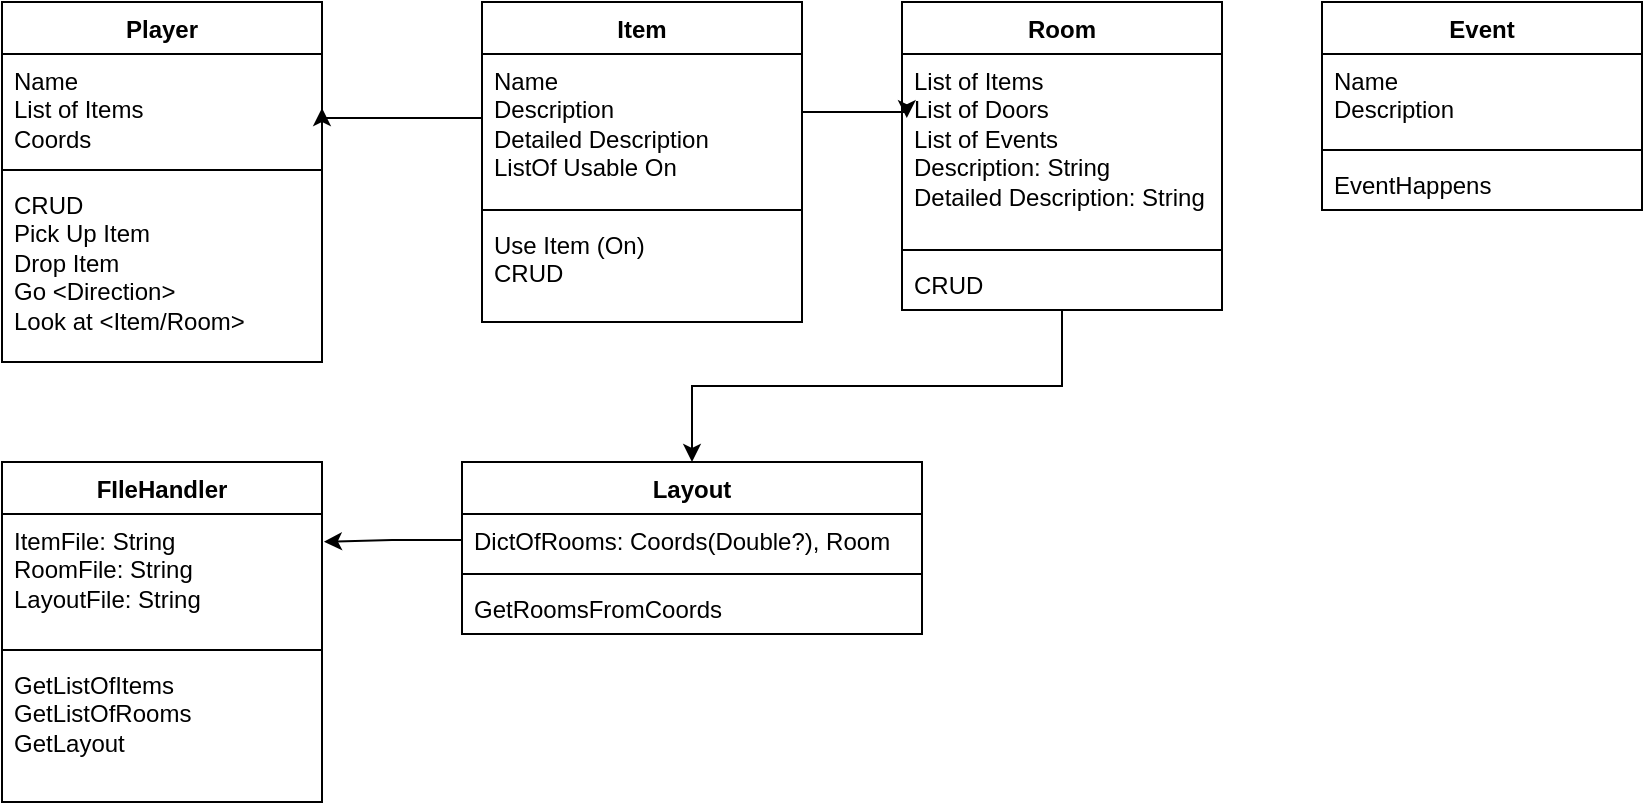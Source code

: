 <mxfile version="22.0.0" type="github">
  <diagram id="C5RBs43oDa-KdzZeNtuy" name="Page-1">
    <mxGraphModel dx="1213" dy="665" grid="1" gridSize="10" guides="1" tooltips="1" connect="1" arrows="1" fold="1" page="1" pageScale="1" pageWidth="827" pageHeight="1169" math="0" shadow="0">
      <root>
        <mxCell id="WIyWlLk6GJQsqaUBKTNV-0" />
        <mxCell id="WIyWlLk6GJQsqaUBKTNV-1" parent="WIyWlLk6GJQsqaUBKTNV-0" />
        <mxCell id="GRzZhf82inIDM5H6fuyt-0" value="Player" style="swimlane;fontStyle=1;align=center;verticalAlign=top;childLayout=stackLayout;horizontal=1;startSize=26;horizontalStack=0;resizeParent=1;resizeParentMax=0;resizeLast=0;collapsible=1;marginBottom=0;whiteSpace=wrap;html=1;" parent="WIyWlLk6GJQsqaUBKTNV-1" vertex="1">
          <mxGeometry x="30" y="20" width="160" height="180" as="geometry" />
        </mxCell>
        <mxCell id="GRzZhf82inIDM5H6fuyt-1" value="Name&lt;br&gt;List of Items&lt;br&gt;Coords" style="text;strokeColor=none;fillColor=none;align=left;verticalAlign=top;spacingLeft=4;spacingRight=4;overflow=hidden;rotatable=0;points=[[0,0.5],[1,0.5]];portConstraint=eastwest;whiteSpace=wrap;html=1;" parent="GRzZhf82inIDM5H6fuyt-0" vertex="1">
          <mxGeometry y="26" width="160" height="54" as="geometry" />
        </mxCell>
        <mxCell id="GRzZhf82inIDM5H6fuyt-2" value="" style="line;strokeWidth=1;fillColor=none;align=left;verticalAlign=middle;spacingTop=-1;spacingLeft=3;spacingRight=3;rotatable=0;labelPosition=right;points=[];portConstraint=eastwest;strokeColor=inherit;" parent="GRzZhf82inIDM5H6fuyt-0" vertex="1">
          <mxGeometry y="80" width="160" height="8" as="geometry" />
        </mxCell>
        <mxCell id="GRzZhf82inIDM5H6fuyt-3" value="CRUD&lt;br&gt;Pick Up Item&lt;br&gt;Drop Item&lt;br&gt;Go &amp;lt;Direction&amp;gt;&lt;br&gt;Look at &amp;lt;Item/Room&amp;gt;" style="text;strokeColor=none;fillColor=none;align=left;verticalAlign=top;spacingLeft=4;spacingRight=4;overflow=hidden;rotatable=0;points=[[0,0.5],[1,0.5]];portConstraint=eastwest;whiteSpace=wrap;html=1;" parent="GRzZhf82inIDM5H6fuyt-0" vertex="1">
          <mxGeometry y="88" width="160" height="92" as="geometry" />
        </mxCell>
        <mxCell id="GRzZhf82inIDM5H6fuyt-4" value="Item" style="swimlane;fontStyle=1;align=center;verticalAlign=top;childLayout=stackLayout;horizontal=1;startSize=26;horizontalStack=0;resizeParent=1;resizeParentMax=0;resizeLast=0;collapsible=1;marginBottom=0;whiteSpace=wrap;html=1;" parent="WIyWlLk6GJQsqaUBKTNV-1" vertex="1">
          <mxGeometry x="270" y="20" width="160" height="160" as="geometry" />
        </mxCell>
        <mxCell id="GRzZhf82inIDM5H6fuyt-5" value="Name&lt;br&gt;Description&lt;br&gt;Detailed Description&lt;br&gt;ListOf Usable On" style="text;strokeColor=none;fillColor=none;align=left;verticalAlign=top;spacingLeft=4;spacingRight=4;overflow=hidden;rotatable=0;points=[[0,0.5],[1,0.5]];portConstraint=eastwest;whiteSpace=wrap;html=1;" parent="GRzZhf82inIDM5H6fuyt-4" vertex="1">
          <mxGeometry y="26" width="160" height="74" as="geometry" />
        </mxCell>
        <mxCell id="GRzZhf82inIDM5H6fuyt-6" value="" style="line;strokeWidth=1;fillColor=none;align=left;verticalAlign=middle;spacingTop=-1;spacingLeft=3;spacingRight=3;rotatable=0;labelPosition=right;points=[];portConstraint=eastwest;strokeColor=inherit;" parent="GRzZhf82inIDM5H6fuyt-4" vertex="1">
          <mxGeometry y="100" width="160" height="8" as="geometry" />
        </mxCell>
        <mxCell id="GRzZhf82inIDM5H6fuyt-7" value="Use Item (On)&lt;br&gt;CRUD" style="text;strokeColor=none;fillColor=none;align=left;verticalAlign=top;spacingLeft=4;spacingRight=4;overflow=hidden;rotatable=0;points=[[0,0.5],[1,0.5]];portConstraint=eastwest;whiteSpace=wrap;html=1;" parent="GRzZhf82inIDM5H6fuyt-4" vertex="1">
          <mxGeometry y="108" width="160" height="52" as="geometry" />
        </mxCell>
        <mxCell id="GRzZhf82inIDM5H6fuyt-23" style="edgeStyle=orthogonalEdgeStyle;rounded=0;orthogonalLoop=1;jettySize=auto;html=1;" parent="WIyWlLk6GJQsqaUBKTNV-1" source="GRzZhf82inIDM5H6fuyt-8" target="GRzZhf82inIDM5H6fuyt-19" edge="1">
          <mxGeometry relative="1" as="geometry" />
        </mxCell>
        <mxCell id="GRzZhf82inIDM5H6fuyt-8" value="Room" style="swimlane;fontStyle=1;align=center;verticalAlign=top;childLayout=stackLayout;horizontal=1;startSize=26;horizontalStack=0;resizeParent=1;resizeParentMax=0;resizeLast=0;collapsible=1;marginBottom=0;whiteSpace=wrap;html=1;" parent="WIyWlLk6GJQsqaUBKTNV-1" vertex="1">
          <mxGeometry x="480" y="20" width="160" height="154" as="geometry" />
        </mxCell>
        <mxCell id="GRzZhf82inIDM5H6fuyt-9" value="List of Items&lt;br&gt;List of Doors&lt;br&gt;List of Events&lt;br&gt;Description: String&lt;br&gt;Detailed Description: String" style="text;strokeColor=none;fillColor=none;align=left;verticalAlign=top;spacingLeft=4;spacingRight=4;overflow=hidden;rotatable=0;points=[[0,0.5],[1,0.5]];portConstraint=eastwest;whiteSpace=wrap;html=1;" parent="GRzZhf82inIDM5H6fuyt-8" vertex="1">
          <mxGeometry y="26" width="160" height="94" as="geometry" />
        </mxCell>
        <mxCell id="GRzZhf82inIDM5H6fuyt-10" value="" style="line;strokeWidth=1;fillColor=none;align=left;verticalAlign=middle;spacingTop=-1;spacingLeft=3;spacingRight=3;rotatable=0;labelPosition=right;points=[];portConstraint=eastwest;strokeColor=inherit;" parent="GRzZhf82inIDM5H6fuyt-8" vertex="1">
          <mxGeometry y="120" width="160" height="8" as="geometry" />
        </mxCell>
        <mxCell id="GRzZhf82inIDM5H6fuyt-11" value="CRUD" style="text;strokeColor=none;fillColor=none;align=left;verticalAlign=top;spacingLeft=4;spacingRight=4;overflow=hidden;rotatable=0;points=[[0,0.5],[1,0.5]];portConstraint=eastwest;whiteSpace=wrap;html=1;" parent="GRzZhf82inIDM5H6fuyt-8" vertex="1">
          <mxGeometry y="128" width="160" height="26" as="geometry" />
        </mxCell>
        <mxCell id="GRzZhf82inIDM5H6fuyt-12" style="edgeStyle=orthogonalEdgeStyle;rounded=0;orthogonalLoop=1;jettySize=auto;html=1;entryX=1;entryY=0.5;entryDx=0;entryDy=0;" parent="WIyWlLk6GJQsqaUBKTNV-1" source="GRzZhf82inIDM5H6fuyt-5" target="GRzZhf82inIDM5H6fuyt-1" edge="1">
          <mxGeometry relative="1" as="geometry">
            <Array as="points">
              <mxPoint x="250" y="78" />
              <mxPoint x="250" y="78" />
            </Array>
          </mxGeometry>
        </mxCell>
        <mxCell id="GRzZhf82inIDM5H6fuyt-14" style="edgeStyle=orthogonalEdgeStyle;rounded=0;orthogonalLoop=1;jettySize=auto;html=1;entryX=0.015;entryY=0.341;entryDx=0;entryDy=0;entryPerimeter=0;" parent="WIyWlLk6GJQsqaUBKTNV-1" source="GRzZhf82inIDM5H6fuyt-5" target="GRzZhf82inIDM5H6fuyt-9" edge="1">
          <mxGeometry relative="1" as="geometry">
            <Array as="points">
              <mxPoint x="440" y="75" />
              <mxPoint x="440" y="75" />
            </Array>
          </mxGeometry>
        </mxCell>
        <mxCell id="GRzZhf82inIDM5H6fuyt-15" value="FIleHandler" style="swimlane;fontStyle=1;align=center;verticalAlign=top;childLayout=stackLayout;horizontal=1;startSize=26;horizontalStack=0;resizeParent=1;resizeParentMax=0;resizeLast=0;collapsible=1;marginBottom=0;whiteSpace=wrap;html=1;" parent="WIyWlLk6GJQsqaUBKTNV-1" vertex="1">
          <mxGeometry x="30" y="250" width="160" height="170" as="geometry" />
        </mxCell>
        <mxCell id="GRzZhf82inIDM5H6fuyt-16" value="ItemFile: String&lt;br&gt;RoomFile: String&lt;br&gt;LayoutFile: String" style="text;strokeColor=none;fillColor=none;align=left;verticalAlign=top;spacingLeft=4;spacingRight=4;overflow=hidden;rotatable=0;points=[[0,0.5],[1,0.5]];portConstraint=eastwest;whiteSpace=wrap;html=1;" parent="GRzZhf82inIDM5H6fuyt-15" vertex="1">
          <mxGeometry y="26" width="160" height="64" as="geometry" />
        </mxCell>
        <mxCell id="GRzZhf82inIDM5H6fuyt-17" value="" style="line;strokeWidth=1;fillColor=none;align=left;verticalAlign=middle;spacingTop=-1;spacingLeft=3;spacingRight=3;rotatable=0;labelPosition=right;points=[];portConstraint=eastwest;strokeColor=inherit;" parent="GRzZhf82inIDM5H6fuyt-15" vertex="1">
          <mxGeometry y="90" width="160" height="8" as="geometry" />
        </mxCell>
        <mxCell id="GRzZhf82inIDM5H6fuyt-18" value="GetListOfItems&lt;br&gt;GetListOfRooms&lt;br&gt;GetLayout" style="text;strokeColor=none;fillColor=none;align=left;verticalAlign=top;spacingLeft=4;spacingRight=4;overflow=hidden;rotatable=0;points=[[0,0.5],[1,0.5]];portConstraint=eastwest;whiteSpace=wrap;html=1;" parent="GRzZhf82inIDM5H6fuyt-15" vertex="1">
          <mxGeometry y="98" width="160" height="72" as="geometry" />
        </mxCell>
        <mxCell id="GRzZhf82inIDM5H6fuyt-19" value="Layout" style="swimlane;fontStyle=1;align=center;verticalAlign=top;childLayout=stackLayout;horizontal=1;startSize=26;horizontalStack=0;resizeParent=1;resizeParentMax=0;resizeLast=0;collapsible=1;marginBottom=0;whiteSpace=wrap;html=1;" parent="WIyWlLk6GJQsqaUBKTNV-1" vertex="1">
          <mxGeometry x="260" y="250" width="230" height="86" as="geometry" />
        </mxCell>
        <mxCell id="GRzZhf82inIDM5H6fuyt-20" value="DictOfRooms: Coords(Double?), Room" style="text;strokeColor=none;fillColor=none;align=left;verticalAlign=top;spacingLeft=4;spacingRight=4;overflow=hidden;rotatable=0;points=[[0,0.5],[1,0.5]];portConstraint=eastwest;whiteSpace=wrap;html=1;" parent="GRzZhf82inIDM5H6fuyt-19" vertex="1">
          <mxGeometry y="26" width="230" height="26" as="geometry" />
        </mxCell>
        <mxCell id="GRzZhf82inIDM5H6fuyt-21" value="" style="line;strokeWidth=1;fillColor=none;align=left;verticalAlign=middle;spacingTop=-1;spacingLeft=3;spacingRight=3;rotatable=0;labelPosition=right;points=[];portConstraint=eastwest;strokeColor=inherit;" parent="GRzZhf82inIDM5H6fuyt-19" vertex="1">
          <mxGeometry y="52" width="230" height="8" as="geometry" />
        </mxCell>
        <mxCell id="GRzZhf82inIDM5H6fuyt-22" value="GetRoomsFromCoords" style="text;strokeColor=none;fillColor=none;align=left;verticalAlign=top;spacingLeft=4;spacingRight=4;overflow=hidden;rotatable=0;points=[[0,0.5],[1,0.5]];portConstraint=eastwest;whiteSpace=wrap;html=1;" parent="GRzZhf82inIDM5H6fuyt-19" vertex="1">
          <mxGeometry y="60" width="230" height="26" as="geometry" />
        </mxCell>
        <mxCell id="GRzZhf82inIDM5H6fuyt-24" style="edgeStyle=orthogonalEdgeStyle;rounded=0;orthogonalLoop=1;jettySize=auto;html=1;entryX=1.006;entryY=0.217;entryDx=0;entryDy=0;entryPerimeter=0;" parent="WIyWlLk6GJQsqaUBKTNV-1" source="GRzZhf82inIDM5H6fuyt-20" target="GRzZhf82inIDM5H6fuyt-16" edge="1">
          <mxGeometry relative="1" as="geometry" />
        </mxCell>
        <mxCell id="irkI0YQRpbTVbDcZf4vb-0" value="Event" style="swimlane;fontStyle=1;align=center;verticalAlign=top;childLayout=stackLayout;horizontal=1;startSize=26;horizontalStack=0;resizeParent=1;resizeParentMax=0;resizeLast=0;collapsible=1;marginBottom=0;whiteSpace=wrap;html=1;" vertex="1" parent="WIyWlLk6GJQsqaUBKTNV-1">
          <mxGeometry x="690" y="20" width="160" height="104" as="geometry" />
        </mxCell>
        <mxCell id="irkI0YQRpbTVbDcZf4vb-1" value="Name&lt;br&gt;Description" style="text;strokeColor=none;fillColor=none;align=left;verticalAlign=top;spacingLeft=4;spacingRight=4;overflow=hidden;rotatable=0;points=[[0,0.5],[1,0.5]];portConstraint=eastwest;whiteSpace=wrap;html=1;" vertex="1" parent="irkI0YQRpbTVbDcZf4vb-0">
          <mxGeometry y="26" width="160" height="44" as="geometry" />
        </mxCell>
        <mxCell id="irkI0YQRpbTVbDcZf4vb-2" value="" style="line;strokeWidth=1;fillColor=none;align=left;verticalAlign=middle;spacingTop=-1;spacingLeft=3;spacingRight=3;rotatable=0;labelPosition=right;points=[];portConstraint=eastwest;strokeColor=inherit;" vertex="1" parent="irkI0YQRpbTVbDcZf4vb-0">
          <mxGeometry y="70" width="160" height="8" as="geometry" />
        </mxCell>
        <mxCell id="irkI0YQRpbTVbDcZf4vb-3" value="EventHappens" style="text;strokeColor=none;fillColor=none;align=left;verticalAlign=top;spacingLeft=4;spacingRight=4;overflow=hidden;rotatable=0;points=[[0,0.5],[1,0.5]];portConstraint=eastwest;whiteSpace=wrap;html=1;" vertex="1" parent="irkI0YQRpbTVbDcZf4vb-0">
          <mxGeometry y="78" width="160" height="26" as="geometry" />
        </mxCell>
      </root>
    </mxGraphModel>
  </diagram>
</mxfile>
